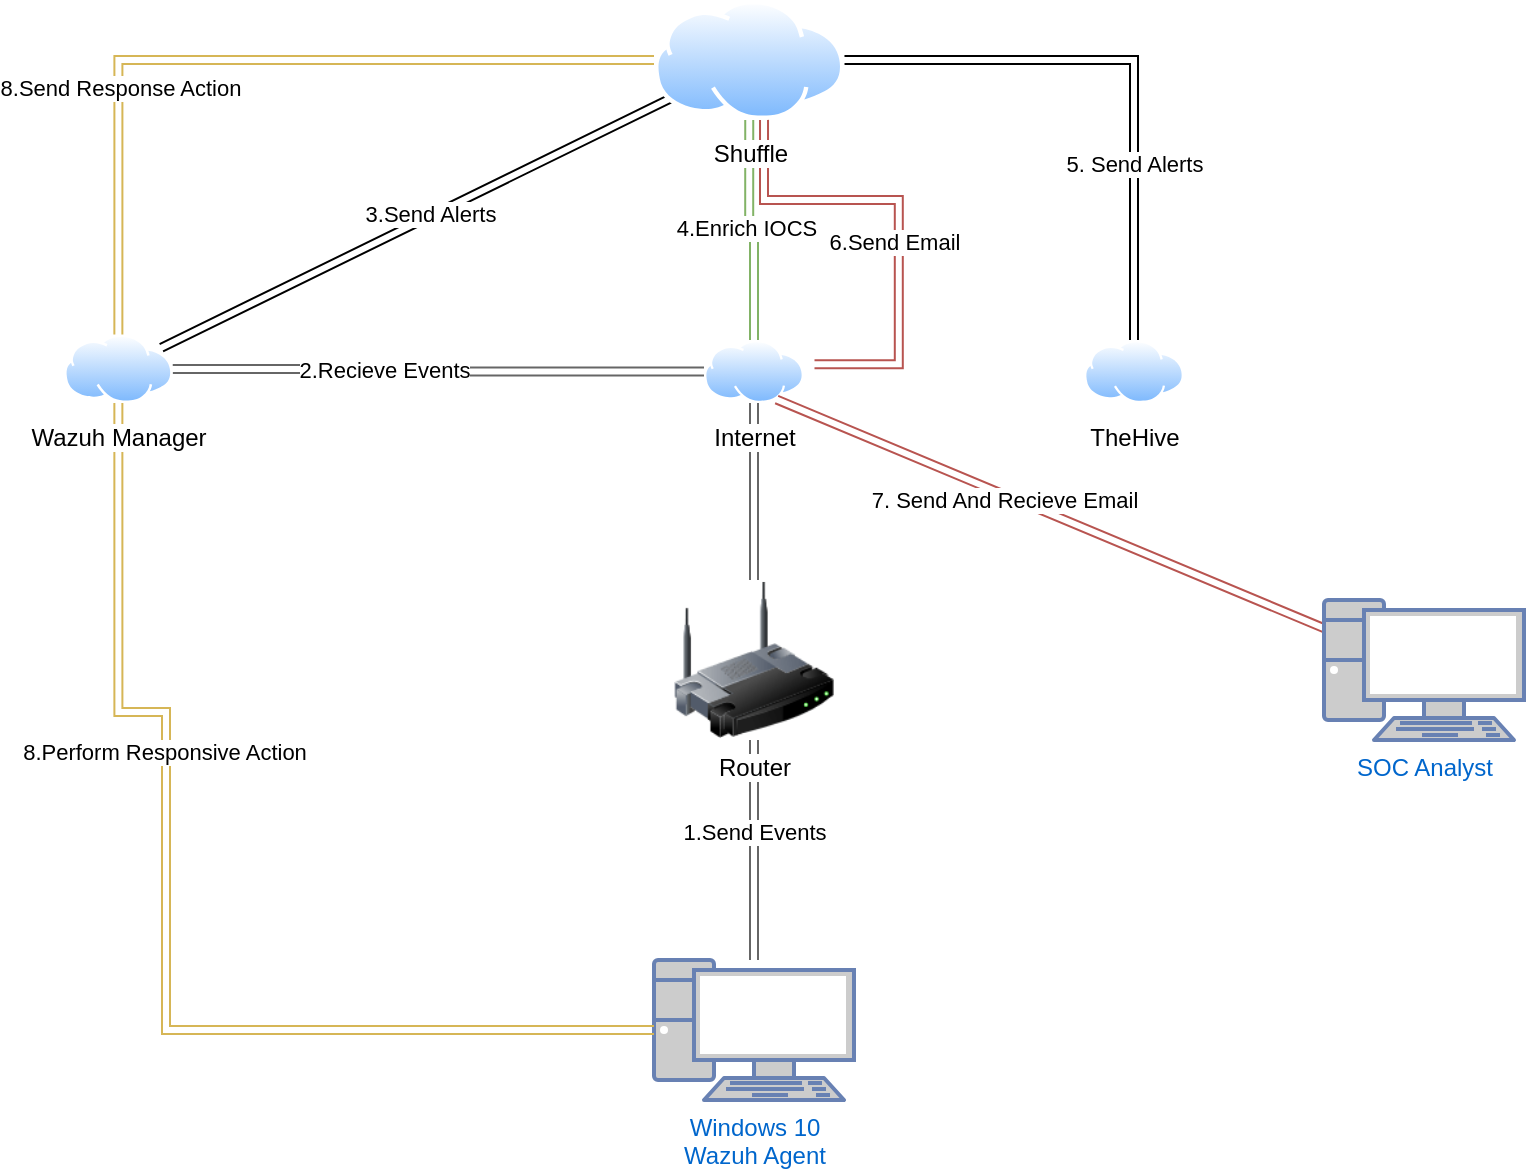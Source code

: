 <mxfile version="23.1.6" type="github">
  <diagram name="Page-1" id="sC8i6azxUqFukbBV1pg0">
    <mxGraphModel dx="1434" dy="754" grid="1" gridSize="10" guides="1" tooltips="1" connect="1" arrows="1" fold="1" page="1" pageScale="1" pageWidth="850" pageHeight="1100" math="0" shadow="0">
      <root>
        <mxCell id="0" />
        <mxCell id="1" parent="0" />
        <mxCell id="nKTFBPFfTqCSFHR7X2-T-12" style="edgeStyle=orthogonalEdgeStyle;rounded=0;orthogonalLoop=1;jettySize=auto;html=1;shape=link;fillColor=#f5f5f5;strokeColor=#666666;" edge="1" parent="1" source="nKTFBPFfTqCSFHR7X2-T-1" target="nKTFBPFfTqCSFHR7X2-T-2">
          <mxGeometry relative="1" as="geometry" />
        </mxCell>
        <mxCell id="nKTFBPFfTqCSFHR7X2-T-13" value="1.Send Events" style="edgeLabel;html=1;align=center;verticalAlign=middle;resizable=0;points=[];" vertex="1" connectable="0" parent="nKTFBPFfTqCSFHR7X2-T-12">
          <mxGeometry x="0.164" relative="1" as="geometry">
            <mxPoint as="offset" />
          </mxGeometry>
        </mxCell>
        <mxCell id="nKTFBPFfTqCSFHR7X2-T-1" value="&lt;div&gt;Windows 10&lt;/div&gt;&lt;div&gt;Wazuh Agent&lt;br&gt;&lt;/div&gt;" style="fontColor=#0066CC;verticalAlign=top;verticalLabelPosition=bottom;labelPosition=center;align=center;html=1;outlineConnect=0;fillColor=#CCCCCC;strokeColor=#6881B3;gradientColor=none;gradientDirection=north;strokeWidth=2;shape=mxgraph.networks.pc;" vertex="1" parent="1">
          <mxGeometry x="375" y="490" width="100" height="70" as="geometry" />
        </mxCell>
        <mxCell id="nKTFBPFfTqCSFHR7X2-T-14" style="edgeStyle=orthogonalEdgeStyle;rounded=0;orthogonalLoop=1;jettySize=auto;html=1;shape=link;fillColor=#f5f5f5;strokeColor=#666666;" edge="1" parent="1" source="nKTFBPFfTqCSFHR7X2-T-2" target="nKTFBPFfTqCSFHR7X2-T-3">
          <mxGeometry relative="1" as="geometry" />
        </mxCell>
        <mxCell id="nKTFBPFfTqCSFHR7X2-T-2" value="Router" style="image;html=1;image=img/lib/clip_art/networking/Wireless_Router_128x128.png" vertex="1" parent="1">
          <mxGeometry x="385" y="300" width="80" height="80" as="geometry" />
        </mxCell>
        <mxCell id="nKTFBPFfTqCSFHR7X2-T-16" style="edgeStyle=orthogonalEdgeStyle;rounded=0;orthogonalLoop=1;jettySize=auto;html=1;shape=link;strokeColor=#666666;" edge="1" parent="1" source="nKTFBPFfTqCSFHR7X2-T-3" target="nKTFBPFfTqCSFHR7X2-T-4">
          <mxGeometry relative="1" as="geometry" />
        </mxCell>
        <mxCell id="nKTFBPFfTqCSFHR7X2-T-17" value="2.Recieve Events" style="edgeLabel;html=1;align=center;verticalAlign=middle;resizable=0;points=[];" vertex="1" connectable="0" parent="nKTFBPFfTqCSFHR7X2-T-16">
          <mxGeometry x="0.696" y="1" relative="1" as="geometry">
            <mxPoint x="65" y="-1" as="offset" />
          </mxGeometry>
        </mxCell>
        <mxCell id="nKTFBPFfTqCSFHR7X2-T-3" value="Internet" style="image;aspect=fixed;perimeter=ellipsePerimeter;html=1;align=center;shadow=0;dashed=0;spacingTop=3;image=img/lib/active_directory/internet_cloud.svg;" vertex="1" parent="1">
          <mxGeometry x="400" y="180" width="50" height="31.5" as="geometry" />
        </mxCell>
        <mxCell id="nKTFBPFfTqCSFHR7X2-T-18" style="rounded=0;orthogonalLoop=1;jettySize=auto;html=1;shape=link;" edge="1" parent="1" source="nKTFBPFfTqCSFHR7X2-T-4" target="nKTFBPFfTqCSFHR7X2-T-8">
          <mxGeometry relative="1" as="geometry">
            <mxPoint x="160" y="60" as="targetPoint" />
          </mxGeometry>
        </mxCell>
        <mxCell id="nKTFBPFfTqCSFHR7X2-T-19" value="3.Send Alerts" style="edgeLabel;html=1;align=center;verticalAlign=middle;resizable=0;points=[];" vertex="1" connectable="0" parent="nKTFBPFfTqCSFHR7X2-T-18">
          <mxGeometry x="0.047" y="1" relative="1" as="geometry">
            <mxPoint as="offset" />
          </mxGeometry>
        </mxCell>
        <mxCell id="nKTFBPFfTqCSFHR7X2-T-30" style="edgeStyle=orthogonalEdgeStyle;rounded=0;orthogonalLoop=1;jettySize=auto;html=1;fillColor=#fff2cc;strokeColor=#d6b656;shape=link;" edge="1" parent="1" source="nKTFBPFfTqCSFHR7X2-T-4" target="nKTFBPFfTqCSFHR7X2-T-1">
          <mxGeometry relative="1" as="geometry">
            <mxPoint x="130" y="520" as="targetPoint" />
            <Array as="points">
              <mxPoint x="107" y="366" />
              <mxPoint x="131" y="366" />
              <mxPoint x="131" y="525" />
            </Array>
          </mxGeometry>
        </mxCell>
        <mxCell id="nKTFBPFfTqCSFHR7X2-T-31" value="8.Perform Responsive Action" style="edgeLabel;html=1;align=center;verticalAlign=middle;resizable=0;points=[];" vertex="1" connectable="0" parent="nKTFBPFfTqCSFHR7X2-T-30">
          <mxGeometry x="-0.318" y="-1" relative="1" as="geometry">
            <mxPoint as="offset" />
          </mxGeometry>
        </mxCell>
        <mxCell id="nKTFBPFfTqCSFHR7X2-T-4" value="Wazuh Manager" style="image;aspect=fixed;perimeter=ellipsePerimeter;html=1;align=center;shadow=0;dashed=0;spacingTop=3;image=img/lib/active_directory/internet_cloud.svg;" vertex="1" parent="1">
          <mxGeometry x="80" y="177.25" width="54.37" height="34.25" as="geometry" />
        </mxCell>
        <mxCell id="nKTFBPFfTqCSFHR7X2-T-5" value="TheHive" style="image;aspect=fixed;perimeter=ellipsePerimeter;html=1;align=center;shadow=0;dashed=0;spacingTop=3;image=img/lib/active_directory/internet_cloud.svg;" vertex="1" parent="1">
          <mxGeometry x="590" y="180" width="50" height="31.5" as="geometry" />
        </mxCell>
        <mxCell id="nKTFBPFfTqCSFHR7X2-T-26" style="rounded=0;orthogonalLoop=1;jettySize=auto;html=1;entryX=0.75;entryY=1;entryDx=0;entryDy=0;shape=link;fillColor=#f8cecc;strokeColor=#b85450;" edge="1" parent="1" source="nKTFBPFfTqCSFHR7X2-T-7" target="nKTFBPFfTqCSFHR7X2-T-3">
          <mxGeometry relative="1" as="geometry">
            <mxPoint x="500" y="220" as="targetPoint" />
          </mxGeometry>
        </mxCell>
        <mxCell id="nKTFBPFfTqCSFHR7X2-T-27" value="7. Send And Recieve Email" style="edgeLabel;html=1;align=center;verticalAlign=middle;resizable=0;points=[];" vertex="1" connectable="0" parent="nKTFBPFfTqCSFHR7X2-T-26">
          <mxGeometry x="0.524" y="1" relative="1" as="geometry">
            <mxPoint x="49" y="22" as="offset" />
          </mxGeometry>
        </mxCell>
        <mxCell id="nKTFBPFfTqCSFHR7X2-T-7" value="SOC Analyst" style="fontColor=#0066CC;verticalAlign=top;verticalLabelPosition=bottom;labelPosition=center;align=center;html=1;outlineConnect=0;fillColor=#CCCCCC;strokeColor=#6881B3;gradientColor=none;gradientDirection=north;strokeWidth=2;shape=mxgraph.networks.pc;" vertex="1" parent="1">
          <mxGeometry x="710" y="310" width="100" height="70" as="geometry" />
        </mxCell>
        <mxCell id="nKTFBPFfTqCSFHR7X2-T-20" style="edgeStyle=orthogonalEdgeStyle;rounded=0;orthogonalLoop=1;jettySize=auto;html=1;shape=link;fillColor=#d5e8d4;strokeColor=#82b366;" edge="1" parent="1" source="nKTFBPFfTqCSFHR7X2-T-8" target="nKTFBPFfTqCSFHR7X2-T-3">
          <mxGeometry relative="1" as="geometry" />
        </mxCell>
        <mxCell id="nKTFBPFfTqCSFHR7X2-T-21" value="4.Enrich IOCS" style="edgeLabel;html=1;align=center;verticalAlign=middle;resizable=0;points=[];" vertex="1" connectable="0" parent="nKTFBPFfTqCSFHR7X2-T-20">
          <mxGeometry x="-0.039" y="-2" relative="1" as="geometry">
            <mxPoint as="offset" />
          </mxGeometry>
        </mxCell>
        <mxCell id="nKTFBPFfTqCSFHR7X2-T-22" style="edgeStyle=orthogonalEdgeStyle;rounded=0;orthogonalLoop=1;jettySize=auto;html=1;entryX=0.5;entryY=0;entryDx=0;entryDy=0;shape=link;" edge="1" parent="1" source="nKTFBPFfTqCSFHR7X2-T-8" target="nKTFBPFfTqCSFHR7X2-T-5">
          <mxGeometry relative="1" as="geometry">
            <mxPoint x="630" y="40" as="targetPoint" />
          </mxGeometry>
        </mxCell>
        <mxCell id="nKTFBPFfTqCSFHR7X2-T-23" value="5. Send Alerts" style="edgeLabel;html=1;align=center;verticalAlign=middle;resizable=0;points=[];" vertex="1" connectable="0" parent="nKTFBPFfTqCSFHR7X2-T-22">
          <mxGeometry x="0.382" relative="1" as="geometry">
            <mxPoint as="offset" />
          </mxGeometry>
        </mxCell>
        <mxCell id="nKTFBPFfTqCSFHR7X2-T-24" style="edgeStyle=orthogonalEdgeStyle;rounded=0;orthogonalLoop=1;jettySize=auto;html=1;entryX=1;entryY=0.75;entryDx=0;entryDy=0;shape=link;fillColor=#f8cecc;strokeColor=#b85450;" edge="1" parent="1">
          <mxGeometry relative="1" as="geometry">
            <mxPoint x="455.245" y="192.147" as="targetPoint" />
            <mxPoint x="430.02" y="60" as="sourcePoint" />
            <Array as="points">
              <mxPoint x="430.4" y="110" />
              <mxPoint x="497.4" y="110" />
              <mxPoint x="497.4" y="192" />
            </Array>
          </mxGeometry>
        </mxCell>
        <mxCell id="nKTFBPFfTqCSFHR7X2-T-25" value="6.Send Email" style="edgeLabel;html=1;align=center;verticalAlign=middle;resizable=0;points=[];" vertex="1" connectable="0" parent="nKTFBPFfTqCSFHR7X2-T-24">
          <mxGeometry x="0.145" y="-3" relative="1" as="geometry">
            <mxPoint as="offset" />
          </mxGeometry>
        </mxCell>
        <mxCell id="nKTFBPFfTqCSFHR7X2-T-28" style="edgeStyle=orthogonalEdgeStyle;rounded=0;orthogonalLoop=1;jettySize=auto;html=1;shape=link;fillColor=#fff2cc;strokeColor=#d6b656;" edge="1" parent="1" source="nKTFBPFfTqCSFHR7X2-T-8" target="nKTFBPFfTqCSFHR7X2-T-4">
          <mxGeometry relative="1" as="geometry">
            <mxPoint x="110" y="40" as="targetPoint" />
          </mxGeometry>
        </mxCell>
        <mxCell id="nKTFBPFfTqCSFHR7X2-T-29" value="8.Send Response Action" style="edgeLabel;html=1;align=center;verticalAlign=middle;resizable=0;points=[];" vertex="1" connectable="0" parent="nKTFBPFfTqCSFHR7X2-T-28">
          <mxGeometry x="0.391" y="1" relative="1" as="geometry">
            <mxPoint as="offset" />
          </mxGeometry>
        </mxCell>
        <mxCell id="nKTFBPFfTqCSFHR7X2-T-8" value="Shuffle" style="image;aspect=fixed;perimeter=ellipsePerimeter;html=1;align=center;shadow=0;dashed=0;spacingTop=3;image=img/lib/active_directory/internet_cloud.svg;" vertex="1" parent="1">
          <mxGeometry x="375" y="10" width="95.24" height="60" as="geometry" />
        </mxCell>
      </root>
    </mxGraphModel>
  </diagram>
</mxfile>
